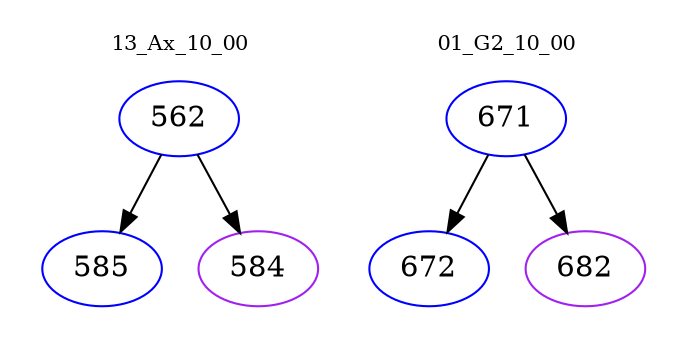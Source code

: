 digraph{
subgraph cluster_0 {
color = white
label = "13_Ax_10_00";
fontsize=10;
T0_562 [label="562", color="blue"]
T0_562 -> T0_585 [color="black"]
T0_585 [label="585", color="blue"]
T0_562 -> T0_584 [color="black"]
T0_584 [label="584", color="purple"]
}
subgraph cluster_1 {
color = white
label = "01_G2_10_00";
fontsize=10;
T1_671 [label="671", color="blue"]
T1_671 -> T1_672 [color="black"]
T1_672 [label="672", color="blue"]
T1_671 -> T1_682 [color="black"]
T1_682 [label="682", color="purple"]
}
}
